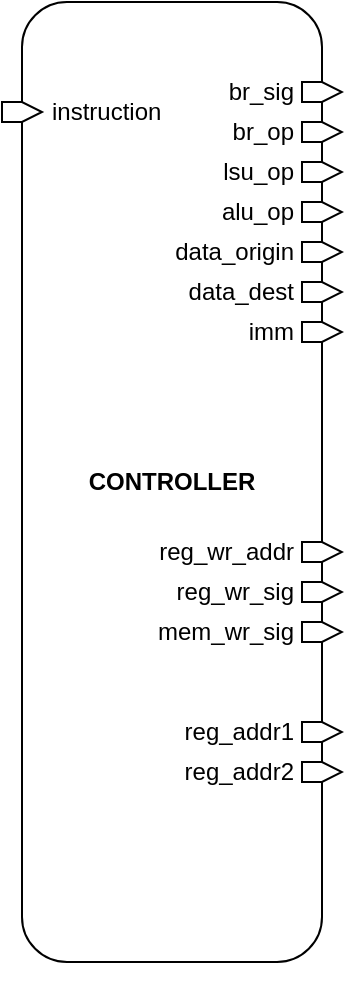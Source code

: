 <mxfile>
    <diagram id="rjP_4Uxvm5IZfV1hEQQW" name="Page-1">
        <mxGraphModel dx="906" dy="1811" grid="1" gridSize="10" guides="1" tooltips="1" connect="1" arrows="1" fold="1" page="1" pageScale="1" pageWidth="850" pageHeight="1100" math="0" shadow="0">
            <root>
                <mxCell id="0"/>
                <mxCell id="1" parent="0"/>
                <mxCell id="2" value="" style="group" vertex="1" connectable="0" parent="1">
                    <mxGeometry x="340" y="-710" width="170" height="490" as="geometry"/>
                </mxCell>
                <mxCell id="3" value="&lt;b&gt;CONTROLLER&lt;/b&gt;" style="rounded=1;whiteSpace=wrap;html=1;movable=1;resizable=1;rotatable=1;deletable=1;editable=1;locked=0;connectable=1;" vertex="1" parent="2">
                    <mxGeometry x="10" width="150" height="480" as="geometry"/>
                </mxCell>
                <mxCell id="4" value="br_sig" style="html=1;shadow=0;dashed=0;align=right;verticalAlign=middle;shape=mxgraph.arrows2.arrow;dy=0;dx=10;notch=0;labelPosition=left;verticalLabelPosition=middle;spacing=5;movable=1;resizable=1;rotatable=1;deletable=1;editable=1;locked=0;connectable=1;" vertex="1" parent="2">
                    <mxGeometry x="150" y="40" width="20" height="10" as="geometry"/>
                </mxCell>
                <mxCell id="5" value="&lt;div&gt;br_op&lt;/div&gt;" style="html=1;shadow=0;dashed=0;align=right;verticalAlign=middle;shape=mxgraph.arrows2.arrow;dy=0;dx=10;notch=0;labelPosition=left;verticalLabelPosition=middle;spacing=5;movable=1;resizable=1;rotatable=1;deletable=1;editable=1;locked=0;connectable=1;" vertex="1" parent="2">
                    <mxGeometry x="150" y="60" width="20" height="10" as="geometry"/>
                </mxCell>
                <mxCell id="6" value="lsu_op" style="html=1;shadow=0;dashed=0;align=right;verticalAlign=middle;shape=mxgraph.arrows2.arrow;dy=0;dx=10;notch=0;labelPosition=left;verticalLabelPosition=middle;spacing=5;movable=1;resizable=1;rotatable=1;deletable=1;editable=1;locked=0;connectable=1;" vertex="1" parent="2">
                    <mxGeometry x="150" y="80" width="20" height="10" as="geometry"/>
                </mxCell>
                <mxCell id="7" value="&lt;div&gt;alu_op&lt;/div&gt;" style="html=1;shadow=0;dashed=0;align=right;verticalAlign=middle;shape=mxgraph.arrows2.arrow;dy=0;dx=10;notch=0;labelPosition=left;verticalLabelPosition=middle;spacing=5;movable=1;resizable=1;rotatable=1;deletable=1;editable=1;locked=0;connectable=1;" vertex="1" parent="2">
                    <mxGeometry x="150" y="100" width="20" height="10" as="geometry"/>
                </mxCell>
                <mxCell id="8" value="&lt;div&gt;data_origin&lt;/div&gt;" style="html=1;shadow=0;dashed=0;align=right;verticalAlign=middle;shape=mxgraph.arrows2.arrow;dy=0;dx=10;notch=0;labelPosition=left;verticalLabelPosition=middle;spacing=5;movable=1;resizable=1;rotatable=1;deletable=1;editable=1;locked=0;connectable=1;" vertex="1" parent="2">
                    <mxGeometry x="150" y="120" width="20" height="10" as="geometry"/>
                </mxCell>
                <mxCell id="9" value="data_dest" style="html=1;shadow=0;dashed=0;align=right;verticalAlign=middle;shape=mxgraph.arrows2.arrow;dy=0;dx=10;notch=0;labelPosition=left;verticalLabelPosition=middle;spacing=5;movable=1;resizable=1;rotatable=1;deletable=1;editable=1;locked=0;connectable=1;" vertex="1" parent="2">
                    <mxGeometry x="150" y="140" width="20" height="10" as="geometry"/>
                </mxCell>
                <mxCell id="10" value="imm" style="html=1;shadow=0;dashed=0;align=right;verticalAlign=middle;shape=mxgraph.arrows2.arrow;dy=0;dx=10;notch=0;labelPosition=left;verticalLabelPosition=middle;spacing=5;movable=1;resizable=1;rotatable=1;deletable=1;editable=1;locked=0;connectable=1;" vertex="1" parent="2">
                    <mxGeometry x="150" y="160" width="20" height="10" as="geometry"/>
                </mxCell>
                <mxCell id="11" value="reg_addr1" style="html=1;shadow=0;dashed=0;align=right;verticalAlign=middle;shape=mxgraph.arrows2.arrow;dy=0;dx=10;notch=0;labelPosition=left;verticalLabelPosition=middle;spacing=5;movable=1;resizable=1;rotatable=1;deletable=1;editable=1;locked=0;connectable=1;" vertex="1" parent="2">
                    <mxGeometry x="150" y="360" width="20" height="10" as="geometry"/>
                </mxCell>
                <mxCell id="12" value="reg_addr2" style="html=1;shadow=0;dashed=0;align=right;verticalAlign=middle;shape=mxgraph.arrows2.arrow;dy=0;dx=10;notch=0;labelPosition=left;verticalLabelPosition=middle;spacing=5;movable=1;resizable=1;rotatable=1;deletable=1;editable=1;locked=0;connectable=1;" vertex="1" parent="2">
                    <mxGeometry x="150" y="380" width="20" height="10" as="geometry"/>
                </mxCell>
                <mxCell id="13" value="reg_wr_addr" style="html=1;shadow=0;dashed=0;align=right;verticalAlign=middle;shape=mxgraph.arrows2.arrow;dy=0;dx=10;notch=0;labelPosition=left;verticalLabelPosition=middle;spacing=5;movable=1;resizable=1;rotatable=1;deletable=1;editable=1;locked=0;connectable=1;" vertex="1" parent="2">
                    <mxGeometry x="150" y="270" width="20" height="10" as="geometry"/>
                </mxCell>
                <mxCell id="14" value="&lt;div&gt;reg_wr_sig&lt;/div&gt;" style="html=1;shadow=0;dashed=0;align=right;verticalAlign=middle;shape=mxgraph.arrows2.arrow;dy=0;dx=10;notch=0;labelPosition=left;verticalLabelPosition=middle;spacing=5;movable=1;resizable=1;rotatable=1;deletable=1;editable=1;locked=0;connectable=1;" vertex="1" parent="2">
                    <mxGeometry x="150" y="290" width="20" height="10" as="geometry"/>
                </mxCell>
                <mxCell id="15" value="mem_wr_sig" style="html=1;shadow=0;dashed=0;align=right;verticalAlign=middle;shape=mxgraph.arrows2.arrow;dy=0;dx=10;notch=0;labelPosition=left;verticalLabelPosition=middle;spacing=5;direction=east;movable=1;resizable=1;rotatable=1;deletable=1;editable=1;locked=0;connectable=1;" vertex="1" parent="2">
                    <mxGeometry x="150" y="310" width="20" height="10" as="geometry"/>
                </mxCell>
                <mxCell id="16" value="instruction" style="html=1;shadow=0;dashed=0;align=left;verticalAlign=middle;shape=mxgraph.arrows2.arrow;dy=0;dx=10;notch=0;labelPosition=right;verticalLabelPosition=middle;spacing=5;movable=1;resizable=1;rotatable=1;deletable=1;editable=1;locked=0;connectable=1;" vertex="1" parent="2">
                    <mxGeometry y="50" width="20" height="10" as="geometry"/>
                </mxCell>
            </root>
        </mxGraphModel>
    </diagram>
</mxfile>